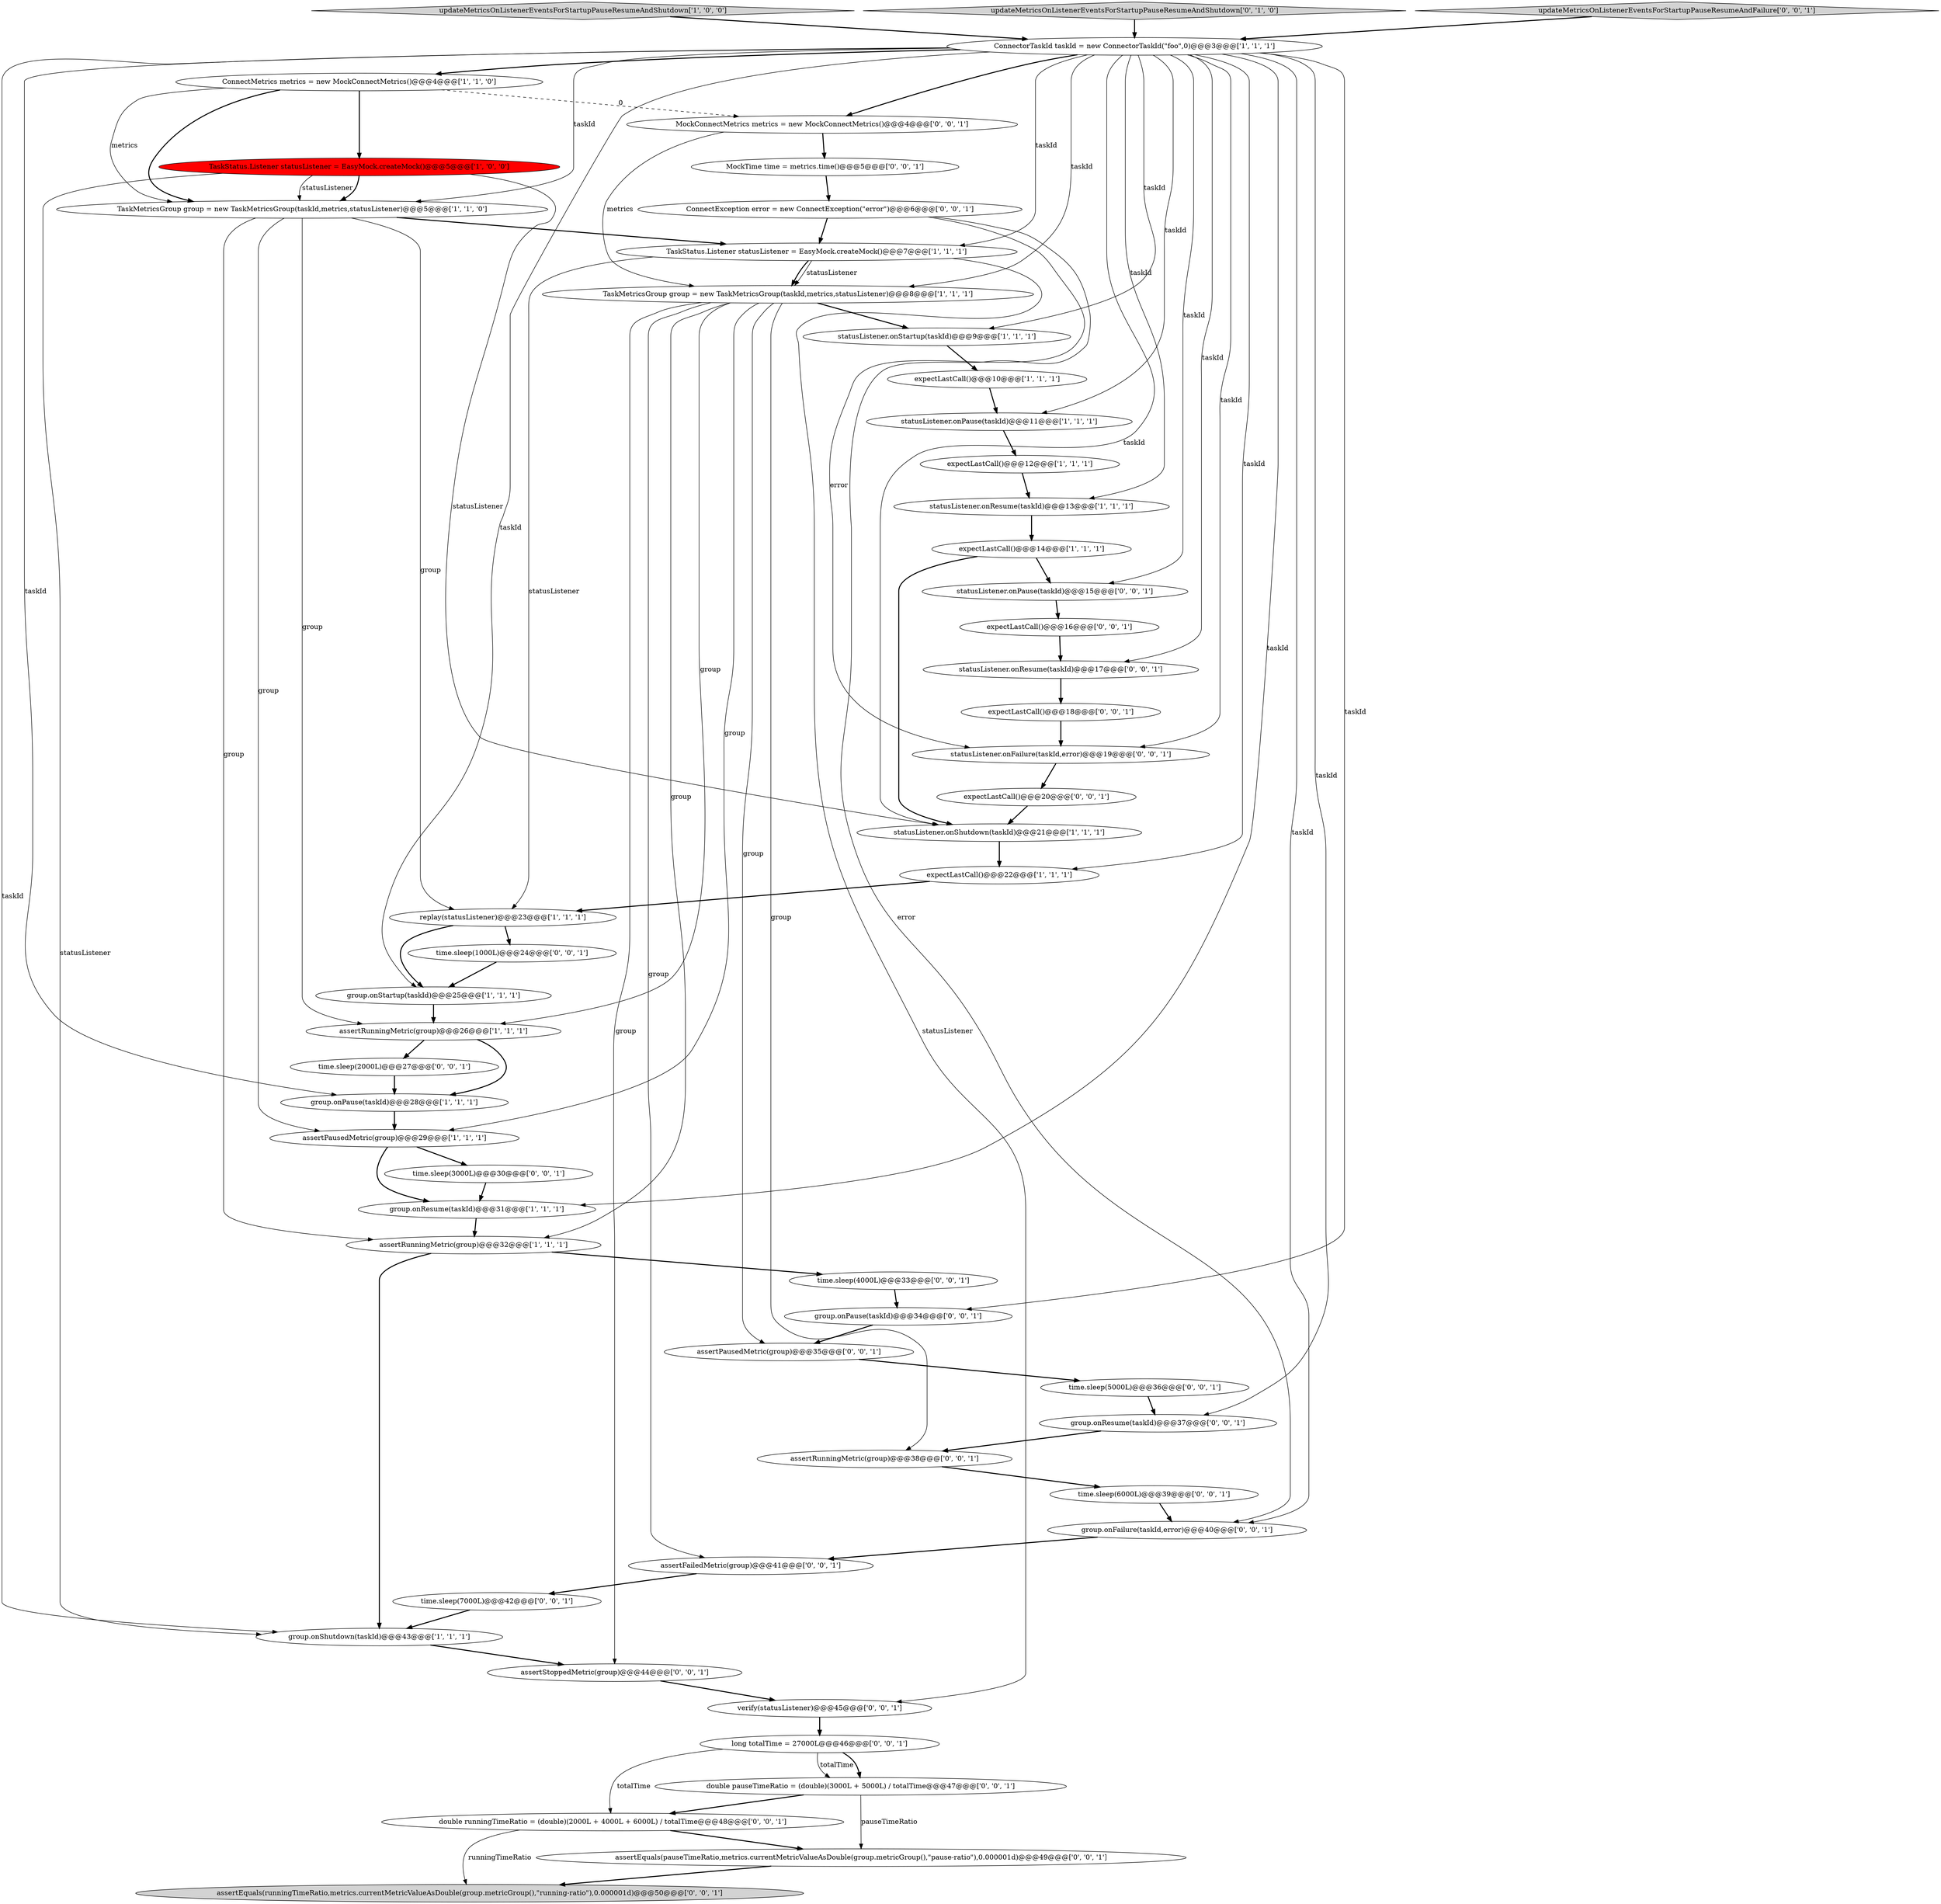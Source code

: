 digraph {
27 [style = filled, label = "verify(statusListener)@@@45@@@['0', '0', '1']", fillcolor = white, shape = ellipse image = "AAA0AAABBB3BBB"];
25 [style = filled, label = "expectLastCall()@@@16@@@['0', '0', '1']", fillcolor = white, shape = ellipse image = "AAA0AAABBB3BBB"];
28 [style = filled, label = "time.sleep(6000L)@@@39@@@['0', '0', '1']", fillcolor = white, shape = ellipse image = "AAA0AAABBB3BBB"];
17 [style = filled, label = "statusListener.onResume(taskId)@@@13@@@['1', '1', '1']", fillcolor = white, shape = ellipse image = "AAA0AAABBB1BBB"];
0 [style = filled, label = "TaskStatus.Listener statusListener = EasyMock.createMock()@@@7@@@['1', '1', '1']", fillcolor = white, shape = ellipse image = "AAA0AAABBB1BBB"];
21 [style = filled, label = "group.onStartup(taskId)@@@25@@@['1', '1', '1']", fillcolor = white, shape = ellipse image = "AAA0AAABBB1BBB"];
22 [style = filled, label = "statusListener.onStartup(taskId)@@@9@@@['1', '1', '1']", fillcolor = white, shape = ellipse image = "AAA0AAABBB1BBB"];
50 [style = filled, label = "assertEquals(runningTimeRatio,metrics.currentMetricValueAsDouble(group.metricGroup(),\"running-ratio\"),0.000001d)@@@50@@@['0', '0', '1']", fillcolor = lightgray, shape = ellipse image = "AAA0AAABBB3BBB"];
7 [style = filled, label = "updateMetricsOnListenerEventsForStartupPauseResumeAndShutdown['1', '0', '0']", fillcolor = lightgray, shape = diamond image = "AAA0AAABBB1BBB"];
44 [style = filled, label = "time.sleep(7000L)@@@42@@@['0', '0', '1']", fillcolor = white, shape = ellipse image = "AAA0AAABBB3BBB"];
47 [style = filled, label = "assertEquals(pauseTimeRatio,metrics.currentMetricValueAsDouble(group.metricGroup(),\"pause-ratio\"),0.000001d)@@@49@@@['0', '0', '1']", fillcolor = white, shape = ellipse image = "AAA0AAABBB3BBB"];
33 [style = filled, label = "time.sleep(4000L)@@@33@@@['0', '0', '1']", fillcolor = white, shape = ellipse image = "AAA0AAABBB3BBB"];
31 [style = filled, label = "double runningTimeRatio = (double)(2000L + 4000L + 6000L) / totalTime@@@48@@@['0', '0', '1']", fillcolor = white, shape = ellipse image = "AAA0AAABBB3BBB"];
3 [style = filled, label = "expectLastCall()@@@14@@@['1', '1', '1']", fillcolor = white, shape = ellipse image = "AAA0AAABBB1BBB"];
5 [style = filled, label = "expectLastCall()@@@10@@@['1', '1', '1']", fillcolor = white, shape = ellipse image = "AAA0AAABBB1BBB"];
10 [style = filled, label = "statusListener.onPause(taskId)@@@11@@@['1', '1', '1']", fillcolor = white, shape = ellipse image = "AAA0AAABBB1BBB"];
42 [style = filled, label = "statusListener.onResume(taskId)@@@17@@@['0', '0', '1']", fillcolor = white, shape = ellipse image = "AAA0AAABBB3BBB"];
18 [style = filled, label = "assertRunningMetric(group)@@@26@@@['1', '1', '1']", fillcolor = white, shape = ellipse image = "AAA0AAABBB1BBB"];
51 [style = filled, label = "ConnectException error = new ConnectException(\"error\")@@@6@@@['0', '0', '1']", fillcolor = white, shape = ellipse image = "AAA0AAABBB3BBB"];
23 [style = filled, label = "updateMetricsOnListenerEventsForStartupPauseResumeAndShutdown['0', '1', '0']", fillcolor = lightgray, shape = diamond image = "AAA0AAABBB2BBB"];
13 [style = filled, label = "ConnectorTaskId taskId = new ConnectorTaskId(\"foo\",0)@@@3@@@['1', '1', '1']", fillcolor = white, shape = ellipse image = "AAA0AAABBB1BBB"];
39 [style = filled, label = "time.sleep(2000L)@@@27@@@['0', '0', '1']", fillcolor = white, shape = ellipse image = "AAA0AAABBB3BBB"];
45 [style = filled, label = "expectLastCall()@@@18@@@['0', '0', '1']", fillcolor = white, shape = ellipse image = "AAA0AAABBB3BBB"];
4 [style = filled, label = "group.onShutdown(taskId)@@@43@@@['1', '1', '1']", fillcolor = white, shape = ellipse image = "AAA0AAABBB1BBB"];
12 [style = filled, label = "group.onPause(taskId)@@@28@@@['1', '1', '1']", fillcolor = white, shape = ellipse image = "AAA0AAABBB1BBB"];
36 [style = filled, label = "assertPausedMetric(group)@@@35@@@['0', '0', '1']", fillcolor = white, shape = ellipse image = "AAA0AAABBB3BBB"];
48 [style = filled, label = "time.sleep(3000L)@@@30@@@['0', '0', '1']", fillcolor = white, shape = ellipse image = "AAA0AAABBB3BBB"];
30 [style = filled, label = "group.onPause(taskId)@@@34@@@['0', '0', '1']", fillcolor = white, shape = ellipse image = "AAA0AAABBB3BBB"];
19 [style = filled, label = "expectLastCall()@@@12@@@['1', '1', '1']", fillcolor = white, shape = ellipse image = "AAA0AAABBB1BBB"];
8 [style = filled, label = "TaskMetricsGroup group = new TaskMetricsGroup(taskId,metrics,statusListener)@@@5@@@['1', '1', '0']", fillcolor = white, shape = ellipse image = "AAA0AAABBB1BBB"];
9 [style = filled, label = "ConnectMetrics metrics = new MockConnectMetrics()@@@4@@@['1', '1', '0']", fillcolor = white, shape = ellipse image = "AAA0AAABBB1BBB"];
53 [style = filled, label = "statusListener.onFailure(taskId,error)@@@19@@@['0', '0', '1']", fillcolor = white, shape = ellipse image = "AAA0AAABBB3BBB"];
1 [style = filled, label = "TaskMetricsGroup group = new TaskMetricsGroup(taskId,metrics,statusListener)@@@8@@@['1', '1', '1']", fillcolor = white, shape = ellipse image = "AAA0AAABBB1BBB"];
24 [style = filled, label = "MockTime time = metrics.time()@@@5@@@['0', '0', '1']", fillcolor = white, shape = ellipse image = "AAA0AAABBB3BBB"];
40 [style = filled, label = "time.sleep(5000L)@@@36@@@['0', '0', '1']", fillcolor = white, shape = ellipse image = "AAA0AAABBB3BBB"];
16 [style = filled, label = "TaskStatus.Listener statusListener = EasyMock.createMock()@@@5@@@['1', '0', '0']", fillcolor = red, shape = ellipse image = "AAA1AAABBB1BBB"];
49 [style = filled, label = "statusListener.onPause(taskId)@@@15@@@['0', '0', '1']", fillcolor = white, shape = ellipse image = "AAA0AAABBB3BBB"];
29 [style = filled, label = "long totalTime = 27000L@@@46@@@['0', '0', '1']", fillcolor = white, shape = ellipse image = "AAA0AAABBB3BBB"];
15 [style = filled, label = "assertPausedMetric(group)@@@29@@@['1', '1', '1']", fillcolor = white, shape = ellipse image = "AAA0AAABBB1BBB"];
43 [style = filled, label = "expectLastCall()@@@20@@@['0', '0', '1']", fillcolor = white, shape = ellipse image = "AAA0AAABBB3BBB"];
20 [style = filled, label = "expectLastCall()@@@22@@@['1', '1', '1']", fillcolor = white, shape = ellipse image = "AAA0AAABBB1BBB"];
38 [style = filled, label = "time.sleep(1000L)@@@24@@@['0', '0', '1']", fillcolor = white, shape = ellipse image = "AAA0AAABBB3BBB"];
34 [style = filled, label = "assertRunningMetric(group)@@@38@@@['0', '0', '1']", fillcolor = white, shape = ellipse image = "AAA0AAABBB3BBB"];
37 [style = filled, label = "assertStoppedMetric(group)@@@44@@@['0', '0', '1']", fillcolor = white, shape = ellipse image = "AAA0AAABBB3BBB"];
14 [style = filled, label = "statusListener.onShutdown(taskId)@@@21@@@['1', '1', '1']", fillcolor = white, shape = ellipse image = "AAA0AAABBB1BBB"];
52 [style = filled, label = "group.onResume(taskId)@@@37@@@['0', '0', '1']", fillcolor = white, shape = ellipse image = "AAA0AAABBB3BBB"];
46 [style = filled, label = "double pauseTimeRatio = (double)(3000L + 5000L) / totalTime@@@47@@@['0', '0', '1']", fillcolor = white, shape = ellipse image = "AAA0AAABBB3BBB"];
35 [style = filled, label = "updateMetricsOnListenerEventsForStartupPauseResumeAndFailure['0', '0', '1']", fillcolor = lightgray, shape = diamond image = "AAA0AAABBB3BBB"];
2 [style = filled, label = "group.onResume(taskId)@@@31@@@['1', '1', '1']", fillcolor = white, shape = ellipse image = "AAA0AAABBB1BBB"];
41 [style = filled, label = "assertFailedMetric(group)@@@41@@@['0', '0', '1']", fillcolor = white, shape = ellipse image = "AAA0AAABBB3BBB"];
26 [style = filled, label = "group.onFailure(taskId,error)@@@40@@@['0', '0', '1']", fillcolor = white, shape = ellipse image = "AAA0AAABBB3BBB"];
6 [style = filled, label = "assertRunningMetric(group)@@@32@@@['1', '1', '1']", fillcolor = white, shape = ellipse image = "AAA0AAABBB1BBB"];
32 [style = filled, label = "MockConnectMetrics metrics = new MockConnectMetrics()@@@4@@@['0', '0', '1']", fillcolor = white, shape = ellipse image = "AAA0AAABBB3BBB"];
11 [style = filled, label = "replay(statusListener)@@@23@@@['1', '1', '1']", fillcolor = white, shape = ellipse image = "AAA0AAABBB1BBB"];
32->1 [style = solid, label="metrics"];
37->27 [style = bold, label=""];
42->45 [style = bold, label=""];
2->6 [style = bold, label=""];
1->41 [style = solid, label="group"];
10->19 [style = bold, label=""];
8->18 [style = solid, label="group"];
46->31 [style = bold, label=""];
30->36 [style = bold, label=""];
13->4 [style = solid, label="taskId"];
29->46 [style = solid, label="totalTime"];
21->18 [style = bold, label=""];
9->16 [style = bold, label=""];
0->1 [style = solid, label="statusListener"];
8->0 [style = bold, label=""];
23->13 [style = bold, label=""];
29->46 [style = bold, label=""];
13->17 [style = solid, label="taskId"];
14->20 [style = bold, label=""];
51->26 [style = solid, label="error"];
5->10 [style = bold, label=""];
13->32 [style = bold, label=""];
48->2 [style = bold, label=""];
0->27 [style = solid, label="statusListener"];
40->52 [style = bold, label=""];
9->8 [style = solid, label="metrics"];
13->53 [style = solid, label="taskId"];
18->12 [style = bold, label=""];
51->0 [style = bold, label=""];
29->31 [style = solid, label="totalTime"];
13->30 [style = solid, label="taskId"];
9->8 [style = bold, label=""];
22->5 [style = bold, label=""];
16->8 [style = solid, label="statusListener"];
16->4 [style = solid, label="statusListener"];
51->53 [style = solid, label="error"];
6->4 [style = bold, label=""];
49->25 [style = bold, label=""];
44->4 [style = bold, label=""];
13->8 [style = solid, label="taskId"];
39->12 [style = bold, label=""];
33->30 [style = bold, label=""];
13->26 [style = solid, label="taskId"];
31->47 [style = bold, label=""];
1->34 [style = solid, label="group"];
27->29 [style = bold, label=""];
53->43 [style = bold, label=""];
16->14 [style = solid, label="statusListener"];
24->51 [style = bold, label=""];
13->12 [style = solid, label="taskId"];
36->40 [style = bold, label=""];
1->18 [style = solid, label="group"];
13->22 [style = solid, label="taskId"];
16->8 [style = bold, label=""];
13->52 [style = solid, label="taskId"];
11->21 [style = bold, label=""];
28->26 [style = bold, label=""];
19->17 [style = bold, label=""];
45->53 [style = bold, label=""];
47->50 [style = bold, label=""];
9->32 [style = dashed, label="0"];
34->28 [style = bold, label=""];
26->41 [style = bold, label=""];
13->0 [style = solid, label="taskId"];
13->21 [style = solid, label="taskId"];
0->11 [style = solid, label="statusListener"];
18->39 [style = bold, label=""];
43->14 [style = bold, label=""];
1->15 [style = solid, label="group"];
0->1 [style = bold, label=""];
6->33 [style = bold, label=""];
31->50 [style = solid, label="runningTimeRatio"];
17->3 [style = bold, label=""];
15->48 [style = bold, label=""];
25->42 [style = bold, label=""];
13->1 [style = solid, label="taskId"];
13->49 [style = solid, label="taskId"];
13->9 [style = bold, label=""];
20->11 [style = bold, label=""];
7->13 [style = bold, label=""];
15->2 [style = bold, label=""];
8->15 [style = solid, label="group"];
11->38 [style = bold, label=""];
1->6 [style = solid, label="group"];
8->6 [style = solid, label="group"];
13->20 [style = solid, label="taskId"];
3->14 [style = bold, label=""];
12->15 [style = bold, label=""];
1->37 [style = solid, label="group"];
52->34 [style = bold, label=""];
1->22 [style = bold, label=""];
1->36 [style = solid, label="group"];
46->47 [style = solid, label="pauseTimeRatio"];
13->14 [style = solid, label="taskId"];
4->37 [style = bold, label=""];
8->11 [style = solid, label="group"];
38->21 [style = bold, label=""];
3->49 [style = bold, label=""];
13->2 [style = solid, label="taskId"];
13->42 [style = solid, label="taskId"];
35->13 [style = bold, label=""];
32->24 [style = bold, label=""];
41->44 [style = bold, label=""];
13->10 [style = solid, label="taskId"];
}
